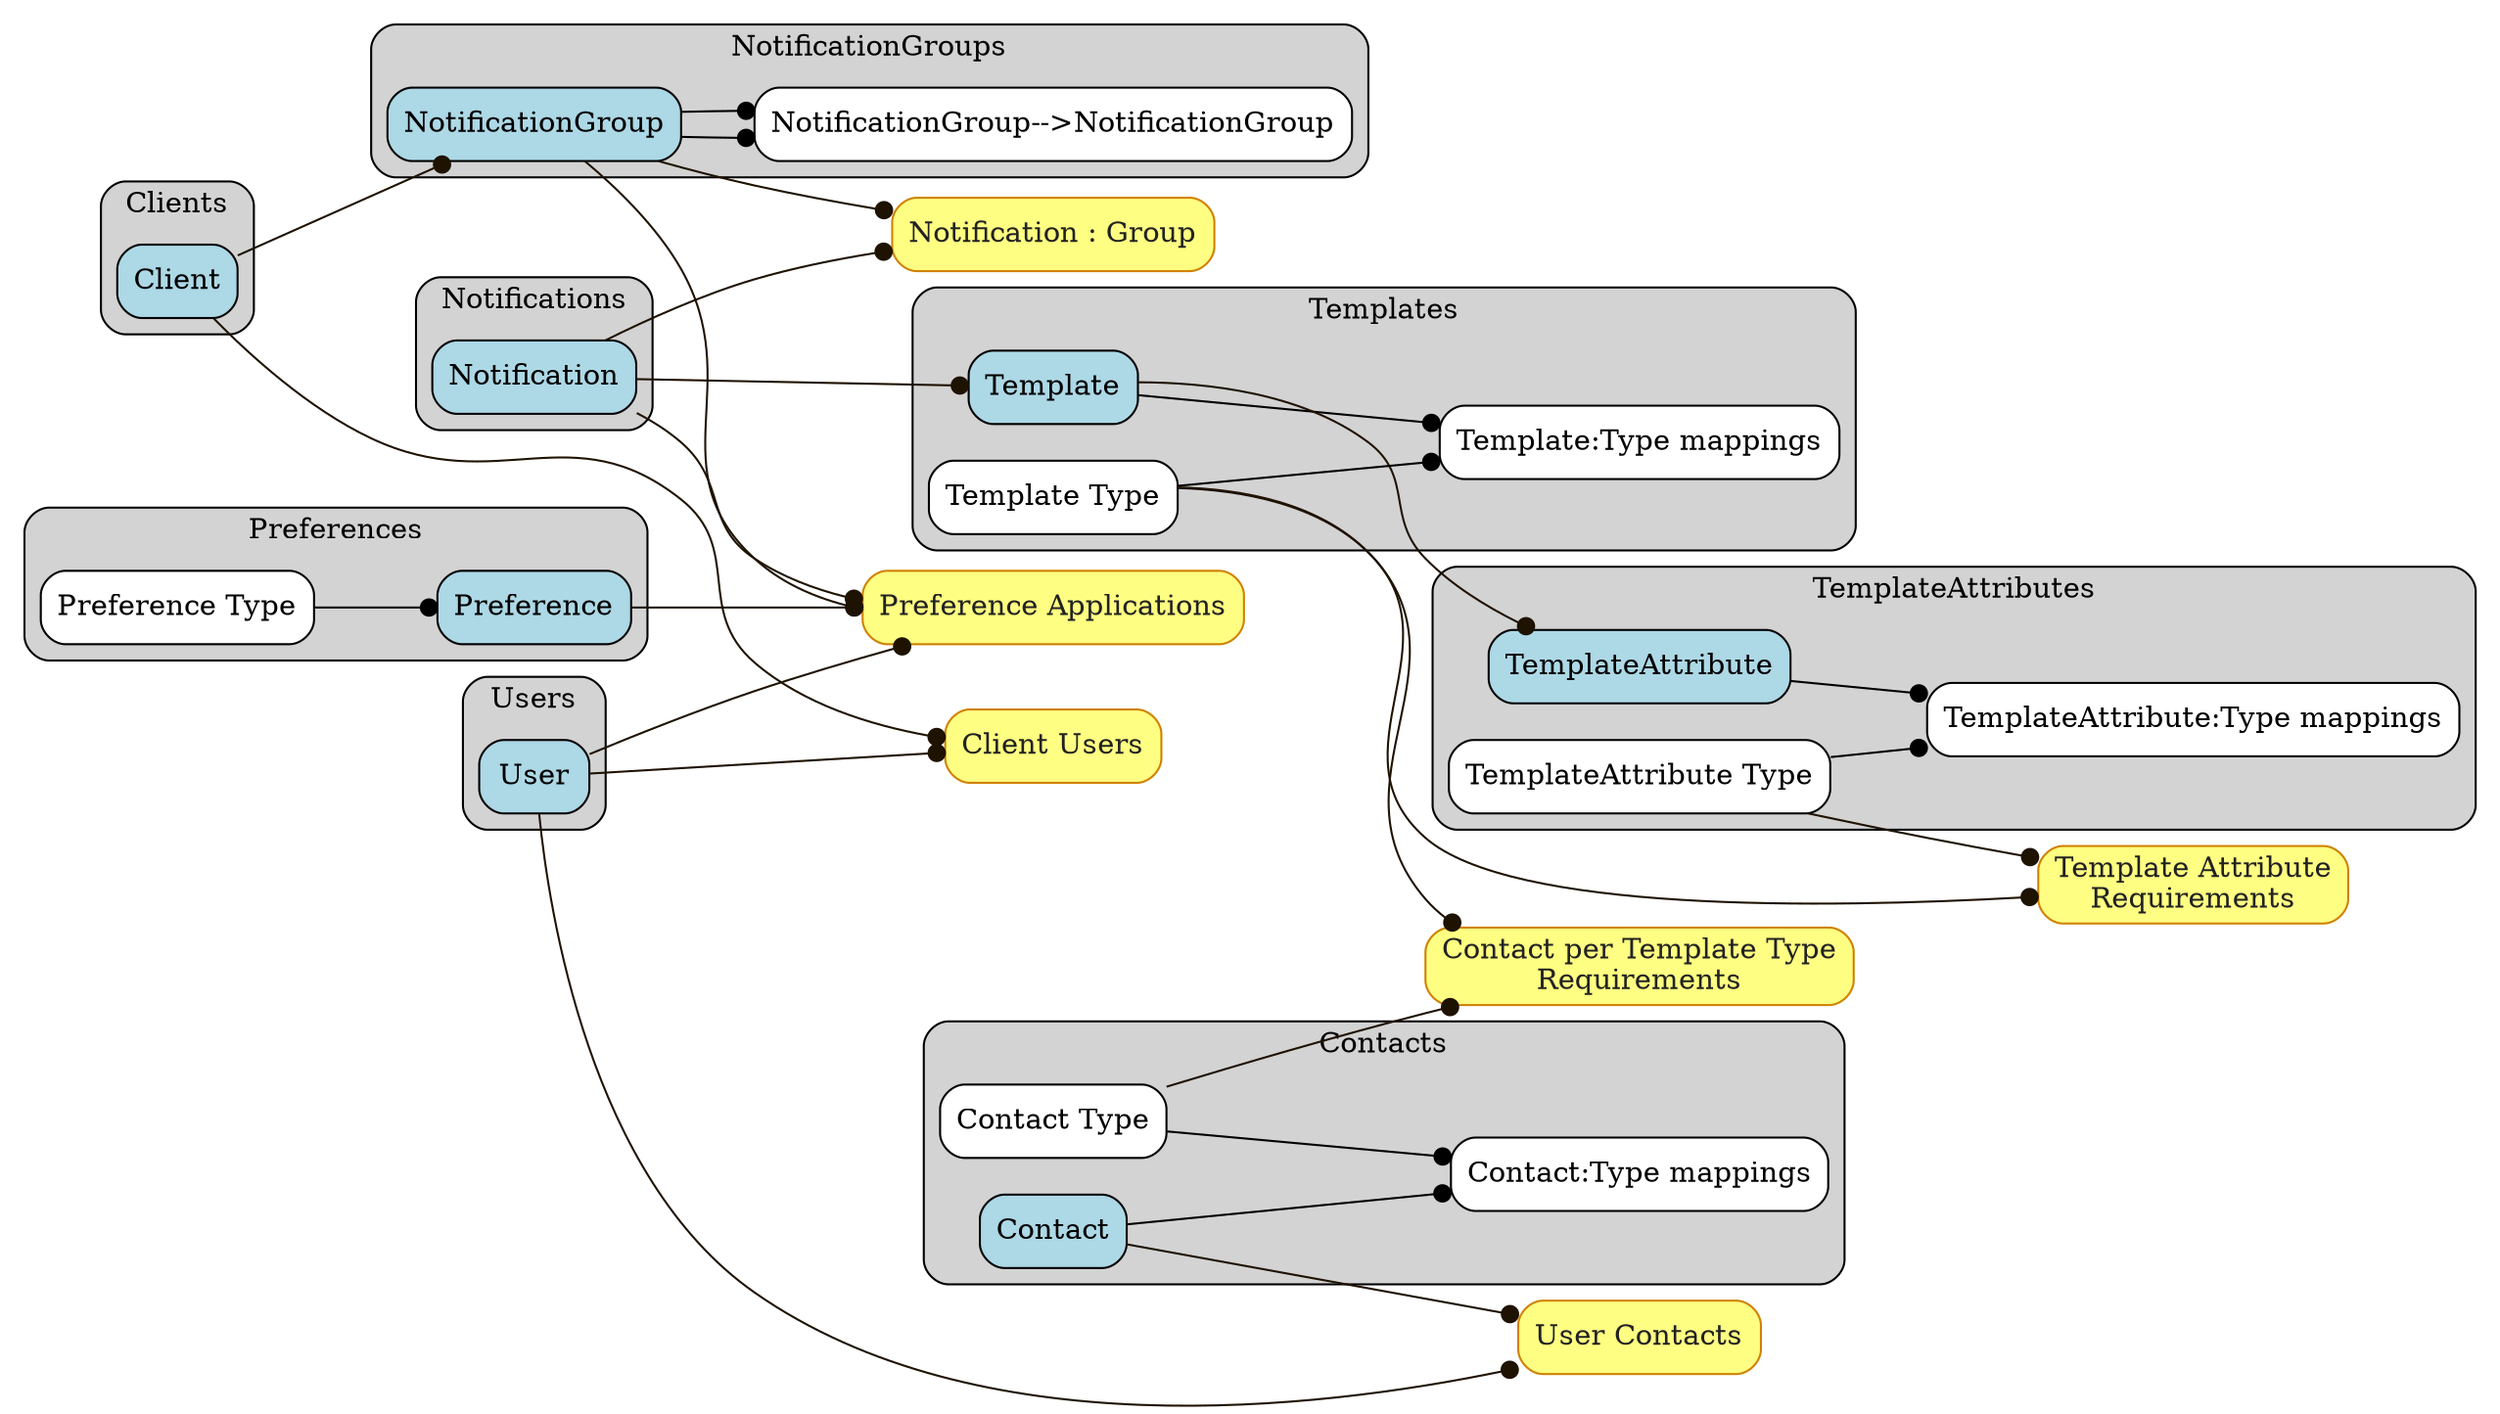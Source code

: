 digraph G {
  rankdir = LR;
  style = "rounded,filled";
  color = black;
  fillcolor = lightgrey;
  node [color=black, fillcolor=white, shape=box, style="rounded,filled"];
  edge [arrowhead=dot];

  subgraph cluster0 {
    label = "Clients";
    "Client" [fillcolor=lightblue];
  }

  subgraph cluster1 {
    label = "Users";
    "User" [fillcolor=lightblue];
  }

  subgraph cluster2 {
    label = "Contacts";
    "Contact" [fillcolor=lightblue];
    "Contact" -> "Contact:Type mappings";
    "Contact Type" -> "Contact:Type mappings";
  }

  subgraph cluster3 {
    label = "NotificationGroups";
    "NotificationGroup" [fillcolor=lightblue];
    "NotificationGroup" -> "NotificationGroup-->NotificationGroup";
    "NotificationGroup" -> "NotificationGroup-->NotificationGroup";
  }

  subgraph cluster4 {
    label = "Notifications";
    "Notification" [fillcolor=lightblue];
  }

  subgraph cluster5 {
    label = "Templates";
    "Template" [fillcolor=lightblue];
    "Template" -> "Template:Type mappings";
    "Template Type" -> "Template:Type mappings";
  }

  subgraph cluster6 {
    label = "Preferences";
    "Preference" [fillcolor=lightblue];
    "Preference Type" -> "Preference";
  }

  subgraph cluster7 {
    label = "TemplateAttributes";
    "TemplateAttribute" [fillcolor=lightblue];
    "TemplateAttribute" -> "TemplateAttribute:Type mappings";
    "TemplateAttribute Type" -> "TemplateAttribute:Type mappings";
  }

  node [color="#D08101", fontcolor="#222222", fillcolor="#FEFE82"];
  edge [color="#1E1201"];
  "Client" -> "Client Users";
  "User" -> "Client Users";
  "User" -> "User Contacts";
  "Contact" -> "User Contacts";
  "Client" -> "NotificationGroup";
  "Notification" -> "Notification : Group";
  "NotificationGroup" -> "Notification : Group";
  "Notification" -> "Template";
  "Preference" -> "Preference Applications";
  "User" -> "Preference Applications";
  "Notification" -> "Preference Applications";
  "NotificationGroup" -> "Preference Applications";
  "Template Type" -> "Template Attribute\nRequirements";
  "TemplateAttribute Type" -> "Template Attribute\nRequirements";
  "Template Type" -> "Contact per Template Type\nRequirements";
  "Contact Type" -> "Contact per Template Type\nRequirements";
  "Template" -> "TemplateAttribute";
}